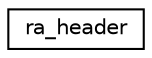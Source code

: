digraph "Graphical Class Hierarchy"
{
 // LATEX_PDF_SIZE
  edge [fontname="Helvetica",fontsize="10",labelfontname="Helvetica",labelfontsize="10"];
  node [fontname="Helvetica",fontsize="10",shape=record];
  rankdir="LR";
  Node0 [label="ra_header",height=0.2,width=0.4,color="black", fillcolor="white", style="filled",URL="$structra__header.html",tooltip=" "];
}
